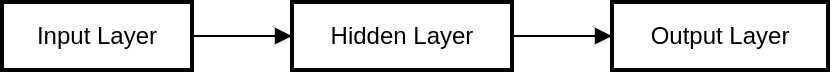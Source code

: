 <mxfile version="22.1.4" type="github">
  <diagram name="Seite-1" id="ACYJw-JVSMHs_9SZNQF8">
    <mxGraphModel>
      <root>
        <mxCell id="0" />
        <mxCell id="1" parent="0" />
        <mxCell id="2" value="Input Layer" style="whiteSpace=wrap;strokeWidth=2;" vertex="1" parent="1">
          <mxGeometry width="95" height="34" as="geometry" />
        </mxCell>
        <mxCell id="3" value="Hidden Layer" style="whiteSpace=wrap;strokeWidth=2;" vertex="1" parent="1">
          <mxGeometry x="145" width="110" height="34" as="geometry" />
        </mxCell>
        <mxCell id="4" value="Output Layer" style="whiteSpace=wrap;strokeWidth=2;" vertex="1" parent="1">
          <mxGeometry x="305" width="108" height="34" as="geometry" />
        </mxCell>
        <mxCell id="5" value="" style="curved=1;startArrow=none;endArrow=block;exitX=1.001;exitY=0.5;entryX=0.001;entryY=0.5;" edge="1" parent="1" source="2" target="3">
          <mxGeometry relative="1" as="geometry">
            <Array as="points" />
          </mxGeometry>
        </mxCell>
        <mxCell id="6" value="" style="curved=1;startArrow=none;endArrow=block;exitX=1.002;exitY=0.5;entryX=0.002;entryY=0.5;" edge="1" parent="1" source="3" target="4">
          <mxGeometry relative="1" as="geometry">
            <Array as="points" />
          </mxGeometry>
        </mxCell>
      </root>
    </mxGraphModel>
  </diagram>
</mxfile>
